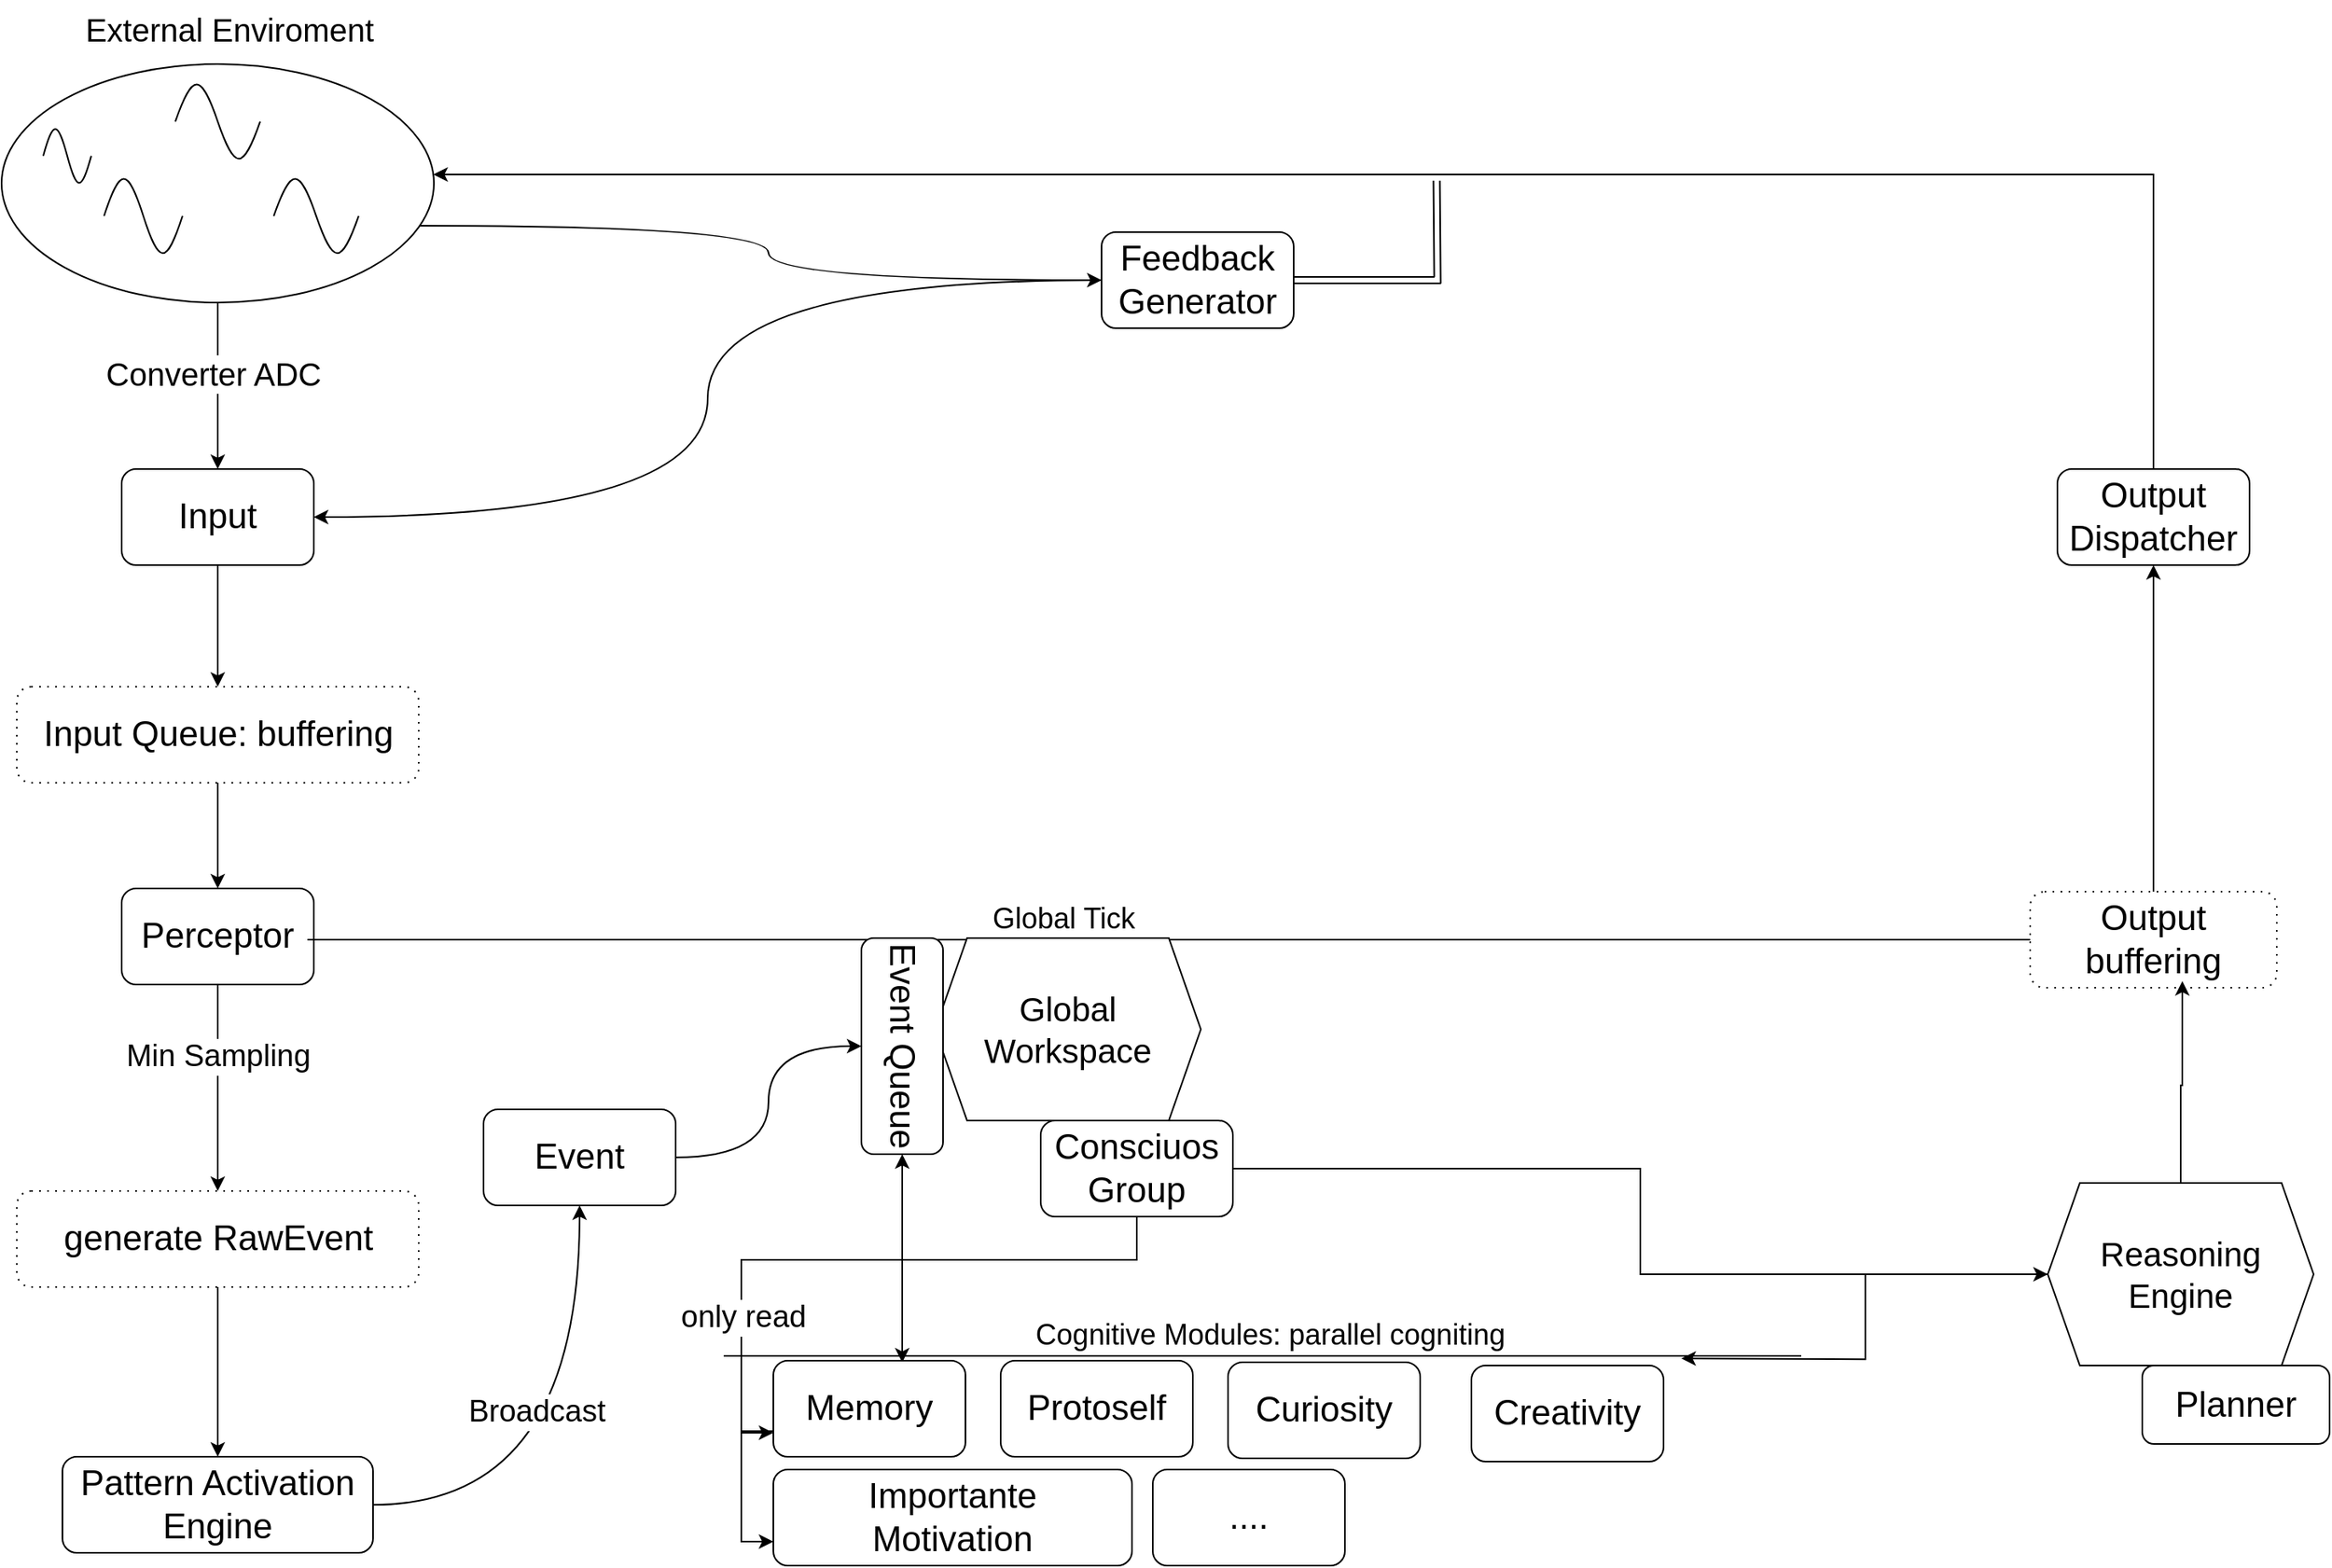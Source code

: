 <mxfile version="27.0.9">
  <diagram name="brainstorming" id="template1">
    <mxGraphModel dx="3637" dy="2401" grid="0" gridSize="10" guides="1" tooltips="1" connect="1" arrows="1" fold="1" page="0" pageScale="1" pageWidth="827" pageHeight="1169" math="0" shadow="0">
      <root>
        <mxCell id="0" />
        <mxCell id="1" parent="0" />
        <mxCell id="YMPkOi8i1WSIWViPyipM-11" style="edgeStyle=orthogonalEdgeStyle;rounded=0;orthogonalLoop=1;jettySize=auto;html=1;fontSize=16;" edge="1" parent="1" source="YMPkOi8i1WSIWViPyipM-2" target="YMPkOi8i1WSIWViPyipM-8">
          <mxGeometry relative="1" as="geometry" />
        </mxCell>
        <mxCell id="YMPkOi8i1WSIWViPyipM-16" value="&lt;font style=&quot;font-size: 20px;&quot;&gt;Converter ADC&lt;/font&gt;" style="edgeLabel;html=1;align=center;verticalAlign=middle;resizable=0;points=[];" vertex="1" connectable="0" parent="YMPkOi8i1WSIWViPyipM-11">
          <mxGeometry x="-0.157" y="-3" relative="1" as="geometry">
            <mxPoint as="offset" />
          </mxGeometry>
        </mxCell>
        <mxCell id="YMPkOi8i1WSIWViPyipM-80" style="edgeStyle=orthogonalEdgeStyle;rounded=0;orthogonalLoop=1;jettySize=auto;html=1;curved=1;" edge="1" parent="1" source="YMPkOi8i1WSIWViPyipM-2" target="YMPkOi8i1WSIWViPyipM-78">
          <mxGeometry relative="1" as="geometry">
            <Array as="points">
              <mxPoint x="-990" y="-740" />
              <mxPoint x="-990" y="-706" />
            </Array>
          </mxGeometry>
        </mxCell>
        <mxCell id="YMPkOi8i1WSIWViPyipM-2" value="" style="ellipse;whiteSpace=wrap;html=1;" vertex="1" parent="1">
          <mxGeometry x="-1469" y="-841" width="270" height="149" as="geometry" />
        </mxCell>
        <mxCell id="YMPkOi8i1WSIWViPyipM-3" value="&lt;font style=&quot;font-size: 20px;&quot;&gt;External Enviroment&lt;/font&gt;" style="text;html=1;align=center;verticalAlign=middle;resizable=0;points=[];autosize=1;strokeColor=none;fillColor=none;" vertex="1" parent="1">
          <mxGeometry x="-1426" y="-881" width="198" height="36" as="geometry" />
        </mxCell>
        <mxCell id="YMPkOi8i1WSIWViPyipM-4" value="" style="pointerEvents=1;verticalLabelPosition=bottom;shadow=0;dashed=0;align=center;html=1;verticalAlign=top;shape=mxgraph.electrical.waveforms.sine_wave;" vertex="1" parent="1">
          <mxGeometry x="-1443" y="-806" width="30" height="45" as="geometry" />
        </mxCell>
        <mxCell id="YMPkOi8i1WSIWViPyipM-5" value="" style="pointerEvents=1;verticalLabelPosition=bottom;shadow=0;dashed=0;align=center;html=1;verticalAlign=top;shape=mxgraph.electrical.waveforms.sine_wave;" vertex="1" parent="1">
          <mxGeometry x="-1405" y="-777" width="49" height="62" as="geometry" />
        </mxCell>
        <mxCell id="YMPkOi8i1WSIWViPyipM-6" value="" style="pointerEvents=1;verticalLabelPosition=bottom;shadow=0;dashed=0;align=center;html=1;verticalAlign=top;shape=mxgraph.electrical.waveforms.sine_wave;" vertex="1" parent="1">
          <mxGeometry x="-1360.5" y="-836" width="53" height="62" as="geometry" />
        </mxCell>
        <mxCell id="YMPkOi8i1WSIWViPyipM-7" value="" style="pointerEvents=1;verticalLabelPosition=bottom;shadow=0;dashed=0;align=center;html=1;verticalAlign=top;shape=mxgraph.electrical.waveforms.sine_wave;" vertex="1" parent="1">
          <mxGeometry x="-1299" y="-777" width="53" height="62" as="geometry" />
        </mxCell>
        <mxCell id="YMPkOi8i1WSIWViPyipM-19" style="edgeStyle=orthogonalEdgeStyle;rounded=0;orthogonalLoop=1;jettySize=auto;html=1;" edge="1" parent="1" source="YMPkOi8i1WSIWViPyipM-8" target="YMPkOi8i1WSIWViPyipM-18">
          <mxGeometry relative="1" as="geometry" />
        </mxCell>
        <mxCell id="YMPkOi8i1WSIWViPyipM-8" value="&lt;font style=&quot;font-size: 22px;&quot;&gt;Input&lt;/font&gt;" style="rounded=1;whiteSpace=wrap;html=1;" vertex="1" parent="1">
          <mxGeometry x="-1394" y="-588" width="120" height="60" as="geometry" />
        </mxCell>
        <mxCell id="YMPkOi8i1WSIWViPyipM-23" style="edgeStyle=orthogonalEdgeStyle;rounded=0;orthogonalLoop=1;jettySize=auto;html=1;" edge="1" parent="1" source="YMPkOi8i1WSIWViPyipM-18" target="YMPkOi8i1WSIWViPyipM-22">
          <mxGeometry relative="1" as="geometry" />
        </mxCell>
        <mxCell id="YMPkOi8i1WSIWViPyipM-18" value="&lt;font style=&quot;font-size: 22px;&quot;&gt;Input Queue: buffering&lt;/font&gt;" style="rounded=1;whiteSpace=wrap;html=1;dashed=1;dashPattern=1 4;" vertex="1" parent="1">
          <mxGeometry x="-1459.5" y="-452" width="251" height="60" as="geometry" />
        </mxCell>
        <mxCell id="YMPkOi8i1WSIWViPyipM-28" style="edgeStyle=orthogonalEdgeStyle;rounded=0;orthogonalLoop=1;jettySize=auto;html=1;" edge="1" parent="1" source="YMPkOi8i1WSIWViPyipM-22" target="YMPkOi8i1WSIWViPyipM-27">
          <mxGeometry relative="1" as="geometry" />
        </mxCell>
        <mxCell id="YMPkOi8i1WSIWViPyipM-29" value="&lt;font style=&quot;font-size: 19px;&quot;&gt;Min Sampling&lt;/font&gt;" style="edgeLabel;html=1;align=center;verticalAlign=middle;resizable=0;points=[];" vertex="1" connectable="0" parent="YMPkOi8i1WSIWViPyipM-28">
          <mxGeometry x="-0.307" relative="1" as="geometry">
            <mxPoint as="offset" />
          </mxGeometry>
        </mxCell>
        <mxCell id="YMPkOi8i1WSIWViPyipM-22" value="&lt;font style=&quot;font-size: 22px;&quot;&gt;Perceptor&lt;/font&gt;" style="rounded=1;whiteSpace=wrap;html=1;" vertex="1" parent="1">
          <mxGeometry x="-1394" y="-326" width="120" height="60" as="geometry" />
        </mxCell>
        <mxCell id="YMPkOi8i1WSIWViPyipM-24" value="" style="endArrow=none;html=1;rounded=0;" edge="1" parent="1" target="YMPkOi8i1WSIWViPyipM-73">
          <mxGeometry width="50" height="50" relative="1" as="geometry">
            <mxPoint x="-1278" y="-294" as="sourcePoint" />
            <mxPoint x="-331" y="-294" as="targetPoint" />
          </mxGeometry>
        </mxCell>
        <mxCell id="YMPkOi8i1WSIWViPyipM-26" value="&lt;font style=&quot;font-size: 18px;&quot;&gt;Global Tick&lt;/font&gt;" style="text;html=1;align=center;verticalAlign=middle;resizable=0;points=[];autosize=1;strokeColor=none;fillColor=none;" vertex="1" parent="1">
          <mxGeometry x="-860" y="-324" width="107" height="34" as="geometry" />
        </mxCell>
        <mxCell id="YMPkOi8i1WSIWViPyipM-32" style="edgeStyle=orthogonalEdgeStyle;rounded=0;orthogonalLoop=1;jettySize=auto;html=1;" edge="1" parent="1" source="YMPkOi8i1WSIWViPyipM-27" target="YMPkOi8i1WSIWViPyipM-31">
          <mxGeometry relative="1" as="geometry" />
        </mxCell>
        <mxCell id="YMPkOi8i1WSIWViPyipM-27" value="&lt;span style=&quot;font-size: 22px;&quot;&gt;generate RawEvent&lt;/span&gt;" style="rounded=1;whiteSpace=wrap;html=1;dashed=1;dashPattern=1 4;" vertex="1" parent="1">
          <mxGeometry x="-1459.5" y="-137" width="251" height="60" as="geometry" />
        </mxCell>
        <mxCell id="YMPkOi8i1WSIWViPyipM-40" style="edgeStyle=orthogonalEdgeStyle;rounded=0;orthogonalLoop=1;jettySize=auto;html=1;entryX=0.5;entryY=1;entryDx=0;entryDy=0;curved=1;" edge="1" parent="1" source="YMPkOi8i1WSIWViPyipM-43" target="YMPkOi8i1WSIWViPyipM-35">
          <mxGeometry relative="1" as="geometry" />
        </mxCell>
        <mxCell id="YMPkOi8i1WSIWViPyipM-31" value="&lt;span style=&quot;font-size: 22px;&quot;&gt;Pattern Activation Engine&lt;/span&gt;" style="rounded=1;whiteSpace=wrap;html=1;" vertex="1" parent="1">
          <mxGeometry x="-1431" y="29" width="194" height="60" as="geometry" />
        </mxCell>
        <mxCell id="YMPkOi8i1WSIWViPyipM-33" value="&lt;font style=&quot;font-size: 21px;&quot;&gt;Global Workspace&lt;/font&gt;" style="shape=hexagon;perimeter=hexagonPerimeter2;whiteSpace=wrap;html=1;fixedSize=1;" vertex="1" parent="1">
          <mxGeometry x="-886" y="-295" width="166" height="114" as="geometry" />
        </mxCell>
        <mxCell id="YMPkOi8i1WSIWViPyipM-51" style="edgeStyle=orthogonalEdgeStyle;rounded=0;orthogonalLoop=1;jettySize=auto;html=1;jumpStyle=arc;curved=1;flowAnimation=0;targetPerimeterSpacing=0;startArrow=classic;startFill=1;" edge="1" parent="1" source="YMPkOi8i1WSIWViPyipM-35">
          <mxGeometry relative="1" as="geometry">
            <mxPoint x="-906.5" y="-29.857" as="targetPoint" />
          </mxGeometry>
        </mxCell>
        <mxCell id="YMPkOi8i1WSIWViPyipM-35" value="&lt;span style=&quot;font-size: 22px;&quot;&gt;Event Queue&lt;/span&gt;" style="rounded=1;whiteSpace=wrap;html=1;rotation=90;" vertex="1" parent="1">
          <mxGeometry x="-974" y="-253" width="135" height="51" as="geometry" />
        </mxCell>
        <mxCell id="YMPkOi8i1WSIWViPyipM-64" style="edgeStyle=orthogonalEdgeStyle;rounded=0;orthogonalLoop=1;jettySize=auto;html=1;" edge="1" parent="1" source="YMPkOi8i1WSIWViPyipM-37" target="YMPkOi8i1WSIWViPyipM-61">
          <mxGeometry relative="1" as="geometry" />
        </mxCell>
        <mxCell id="YMPkOi8i1WSIWViPyipM-70" style="edgeStyle=orthogonalEdgeStyle;rounded=0;orthogonalLoop=1;jettySize=auto;html=1;entryX=0;entryY=0.75;entryDx=0;entryDy=0;" edge="1" parent="1" source="YMPkOi8i1WSIWViPyipM-37" target="YMPkOi8i1WSIWViPyipM-54">
          <mxGeometry relative="1" as="geometry">
            <Array as="points">
              <mxPoint x="-760" y="-94" />
              <mxPoint x="-1007" y="-94" />
              <mxPoint x="-1007" y="14" />
            </Array>
          </mxGeometry>
        </mxCell>
        <mxCell id="YMPkOi8i1WSIWViPyipM-72" value="&lt;font style=&quot;font-size: 19px;&quot;&gt;only read&lt;/font&gt;" style="edgeLabel;html=1;align=center;verticalAlign=middle;resizable=0;points=[];" vertex="1" connectable="0" parent="YMPkOi8i1WSIWViPyipM-70">
          <mxGeometry x="0.542" y="1" relative="1" as="geometry">
            <mxPoint as="offset" />
          </mxGeometry>
        </mxCell>
        <mxCell id="YMPkOi8i1WSIWViPyipM-37" value="&lt;font style=&quot;font-size: 22px;&quot;&gt;Consciuos&lt;/font&gt;&lt;div&gt;&lt;font style=&quot;font-size: 22px;&quot;&gt;Group&lt;/font&gt;&lt;/div&gt;" style="rounded=1;whiteSpace=wrap;html=1;" vertex="1" parent="1">
          <mxGeometry x="-820" y="-181" width="120" height="60" as="geometry" />
        </mxCell>
        <mxCell id="YMPkOi8i1WSIWViPyipM-44" value="" style="edgeStyle=orthogonalEdgeStyle;rounded=0;orthogonalLoop=1;jettySize=auto;html=1;entryX=0.5;entryY=1;entryDx=0;entryDy=0;curved=1;" edge="1" parent="1" source="YMPkOi8i1WSIWViPyipM-31" target="YMPkOi8i1WSIWViPyipM-43">
          <mxGeometry relative="1" as="geometry">
            <mxPoint x="-1237" y="59" as="sourcePoint" />
            <mxPoint x="-932" y="-227" as="targetPoint" />
          </mxGeometry>
        </mxCell>
        <mxCell id="YMPkOi8i1WSIWViPyipM-45" value="&lt;font style=&quot;font-size: 19px;&quot;&gt;Broadcast&lt;/font&gt;" style="edgeLabel;html=1;align=center;verticalAlign=middle;resizable=0;points=[];" vertex="1" connectable="0" parent="YMPkOi8i1WSIWViPyipM-44">
          <mxGeometry x="-0.044" relative="1" as="geometry">
            <mxPoint x="-27" y="-36" as="offset" />
          </mxGeometry>
        </mxCell>
        <mxCell id="YMPkOi8i1WSIWViPyipM-43" value="&lt;font style=&quot;font-size: 22px;&quot;&gt;Event&lt;/font&gt;" style="rounded=1;whiteSpace=wrap;html=1;" vertex="1" parent="1">
          <mxGeometry x="-1168" y="-188" width="120" height="60" as="geometry" />
        </mxCell>
        <mxCell id="YMPkOi8i1WSIWViPyipM-47" value="" style="endArrow=none;html=1;rounded=0;" edge="1" parent="1">
          <mxGeometry width="50" height="50" relative="1" as="geometry">
            <mxPoint x="-1018" y="-34" as="sourcePoint" />
            <mxPoint x="-345" y="-34" as="targetPoint" />
          </mxGeometry>
        </mxCell>
        <mxCell id="YMPkOi8i1WSIWViPyipM-53" value="&lt;font style=&quot;font-size: 18px;&quot;&gt;Cognitive Modules: parallel cogniting&lt;/font&gt;" style="text;html=1;align=center;verticalAlign=middle;resizable=0;points=[];autosize=1;strokeColor=none;fillColor=none;" vertex="1" parent="1">
          <mxGeometry x="-833" y="-64" width="311" height="34" as="geometry" />
        </mxCell>
        <mxCell id="YMPkOi8i1WSIWViPyipM-71" style="edgeStyle=orthogonalEdgeStyle;rounded=0;orthogonalLoop=1;jettySize=auto;html=1;entryX=0;entryY=0.75;entryDx=0;entryDy=0;" edge="1" parent="1" source="YMPkOi8i1WSIWViPyipM-54" target="YMPkOi8i1WSIWViPyipM-58">
          <mxGeometry relative="1" as="geometry">
            <Array as="points">
              <mxPoint x="-1007" y="13" />
              <mxPoint x="-1007" y="82" />
            </Array>
          </mxGeometry>
        </mxCell>
        <mxCell id="YMPkOi8i1WSIWViPyipM-54" value="&lt;font style=&quot;font-size: 22px;&quot;&gt;Memory&lt;/font&gt;" style="rounded=1;whiteSpace=wrap;html=1;" vertex="1" parent="1">
          <mxGeometry x="-987" y="-31" width="120" height="60" as="geometry" />
        </mxCell>
        <mxCell id="YMPkOi8i1WSIWViPyipM-55" value="&lt;font style=&quot;font-size: 22px;&quot;&gt;Protoself&lt;/font&gt;" style="rounded=1;whiteSpace=wrap;html=1;" vertex="1" parent="1">
          <mxGeometry x="-845" y="-31" width="120" height="60" as="geometry" />
        </mxCell>
        <mxCell id="YMPkOi8i1WSIWViPyipM-56" value="&lt;font style=&quot;font-size: 22px;&quot;&gt;Curiosity&lt;/font&gt;" style="rounded=1;whiteSpace=wrap;html=1;" vertex="1" parent="1">
          <mxGeometry x="-703" y="-30" width="120" height="60" as="geometry" />
        </mxCell>
        <mxCell id="YMPkOi8i1WSIWViPyipM-57" value="&lt;font style=&quot;font-size: 22px;&quot;&gt;Creativity&lt;/font&gt;" style="rounded=1;whiteSpace=wrap;html=1;" vertex="1" parent="1">
          <mxGeometry x="-551" y="-28" width="120" height="60" as="geometry" />
        </mxCell>
        <mxCell id="YMPkOi8i1WSIWViPyipM-58" value="&lt;span style=&quot;font-size: 22px;&quot;&gt;Importante&lt;br&gt;Motivation&lt;/span&gt;" style="rounded=1;whiteSpace=wrap;html=1;" vertex="1" parent="1">
          <mxGeometry x="-987" y="37" width="224" height="60" as="geometry" />
        </mxCell>
        <mxCell id="YMPkOi8i1WSIWViPyipM-59" value="&lt;span style=&quot;font-size: 22px;&quot;&gt;....&lt;/span&gt;" style="rounded=1;whiteSpace=wrap;html=1;" vertex="1" parent="1">
          <mxGeometry x="-750" y="37" width="120" height="60" as="geometry" />
        </mxCell>
        <mxCell id="YMPkOi8i1WSIWViPyipM-65" style="edgeStyle=orthogonalEdgeStyle;rounded=0;orthogonalLoop=1;jettySize=auto;html=1;" edge="1" parent="1" source="YMPkOi8i1WSIWViPyipM-61">
          <mxGeometry relative="1" as="geometry">
            <mxPoint x="-419.857" y="-32.429" as="targetPoint" />
          </mxGeometry>
        </mxCell>
        <mxCell id="YMPkOi8i1WSIWViPyipM-61" value="&lt;font style=&quot;font-size: 21px;&quot;&gt;Reasoning&lt;/font&gt;&lt;div&gt;&lt;font style=&quot;font-size: 21px;&quot;&gt;Engine&lt;/font&gt;&lt;/div&gt;" style="shape=hexagon;perimeter=hexagonPerimeter2;whiteSpace=wrap;html=1;fixedSize=1;" vertex="1" parent="1">
          <mxGeometry x="-191" y="-142" width="166" height="114" as="geometry" />
        </mxCell>
        <mxCell id="YMPkOi8i1WSIWViPyipM-66" value="&lt;span style=&quot;font-size: 22px;&quot;&gt;Planner&lt;/span&gt;" style="rounded=1;whiteSpace=wrap;html=1;" vertex="1" parent="1">
          <mxGeometry x="-132" y="-28" width="117" height="49" as="geometry" />
        </mxCell>
        <mxCell id="YMPkOi8i1WSIWViPyipM-76" style="edgeStyle=orthogonalEdgeStyle;rounded=0;orthogonalLoop=1;jettySize=auto;html=1;" edge="1" parent="1" source="YMPkOi8i1WSIWViPyipM-73" target="YMPkOi8i1WSIWViPyipM-75">
          <mxGeometry relative="1" as="geometry" />
        </mxCell>
        <mxCell id="YMPkOi8i1WSIWViPyipM-73" value="&lt;span style=&quot;font-size: 22px;&quot;&gt;Output buffering&lt;/span&gt;" style="rounded=1;whiteSpace=wrap;html=1;dashed=1;dashPattern=1 4;" vertex="1" parent="1">
          <mxGeometry x="-202" y="-324" width="154" height="60" as="geometry" />
        </mxCell>
        <mxCell id="YMPkOi8i1WSIWViPyipM-74" style="edgeStyle=orthogonalEdgeStyle;rounded=0;orthogonalLoop=1;jettySize=auto;html=1;entryX=0.617;entryY=0.931;entryDx=0;entryDy=0;entryPerimeter=0;" edge="1" parent="1" source="YMPkOi8i1WSIWViPyipM-61" target="YMPkOi8i1WSIWViPyipM-73">
          <mxGeometry relative="1" as="geometry" />
        </mxCell>
        <mxCell id="YMPkOi8i1WSIWViPyipM-77" style="edgeStyle=orthogonalEdgeStyle;rounded=0;orthogonalLoop=1;jettySize=auto;html=1;" edge="1" parent="1" source="YMPkOi8i1WSIWViPyipM-75" target="YMPkOi8i1WSIWViPyipM-2">
          <mxGeometry relative="1" as="geometry">
            <Array as="points">
              <mxPoint x="-125" y="-772" />
            </Array>
          </mxGeometry>
        </mxCell>
        <mxCell id="YMPkOi8i1WSIWViPyipM-75" value="&lt;span style=&quot;font-size: 22px;&quot;&gt;Output Dispatcher&lt;/span&gt;" style="rounded=1;whiteSpace=wrap;html=1;" vertex="1" parent="1">
          <mxGeometry x="-185" y="-588" width="120" height="60" as="geometry" />
        </mxCell>
        <mxCell id="YMPkOi8i1WSIWViPyipM-81" style="edgeStyle=orthogonalEdgeStyle;rounded=0;orthogonalLoop=1;jettySize=auto;html=1;jumpStyle=none;curved=0;strokeColor=default;shape=link;" edge="1" parent="1" source="YMPkOi8i1WSIWViPyipM-78">
          <mxGeometry relative="1" as="geometry">
            <mxPoint x="-572.714" y="-768.143" as="targetPoint" />
          </mxGeometry>
        </mxCell>
        <mxCell id="YMPkOi8i1WSIWViPyipM-82" style="edgeStyle=orthogonalEdgeStyle;rounded=0;orthogonalLoop=1;jettySize=auto;html=1;entryX=1;entryY=0.5;entryDx=0;entryDy=0;curved=1;" edge="1" parent="1" source="YMPkOi8i1WSIWViPyipM-78" target="YMPkOi8i1WSIWViPyipM-8">
          <mxGeometry relative="1" as="geometry" />
        </mxCell>
        <mxCell id="YMPkOi8i1WSIWViPyipM-78" value="&lt;span style=&quot;font-size: 22px;&quot;&gt;Feedback&lt;/span&gt;&lt;div&gt;&lt;span style=&quot;font-size: 22px;&quot;&gt;Generator&lt;/span&gt;&lt;/div&gt;" style="rounded=1;whiteSpace=wrap;html=1;" vertex="1" parent="1">
          <mxGeometry x="-782" y="-736" width="120" height="60" as="geometry" />
        </mxCell>
      </root>
    </mxGraphModel>
  </diagram>
</mxfile>
